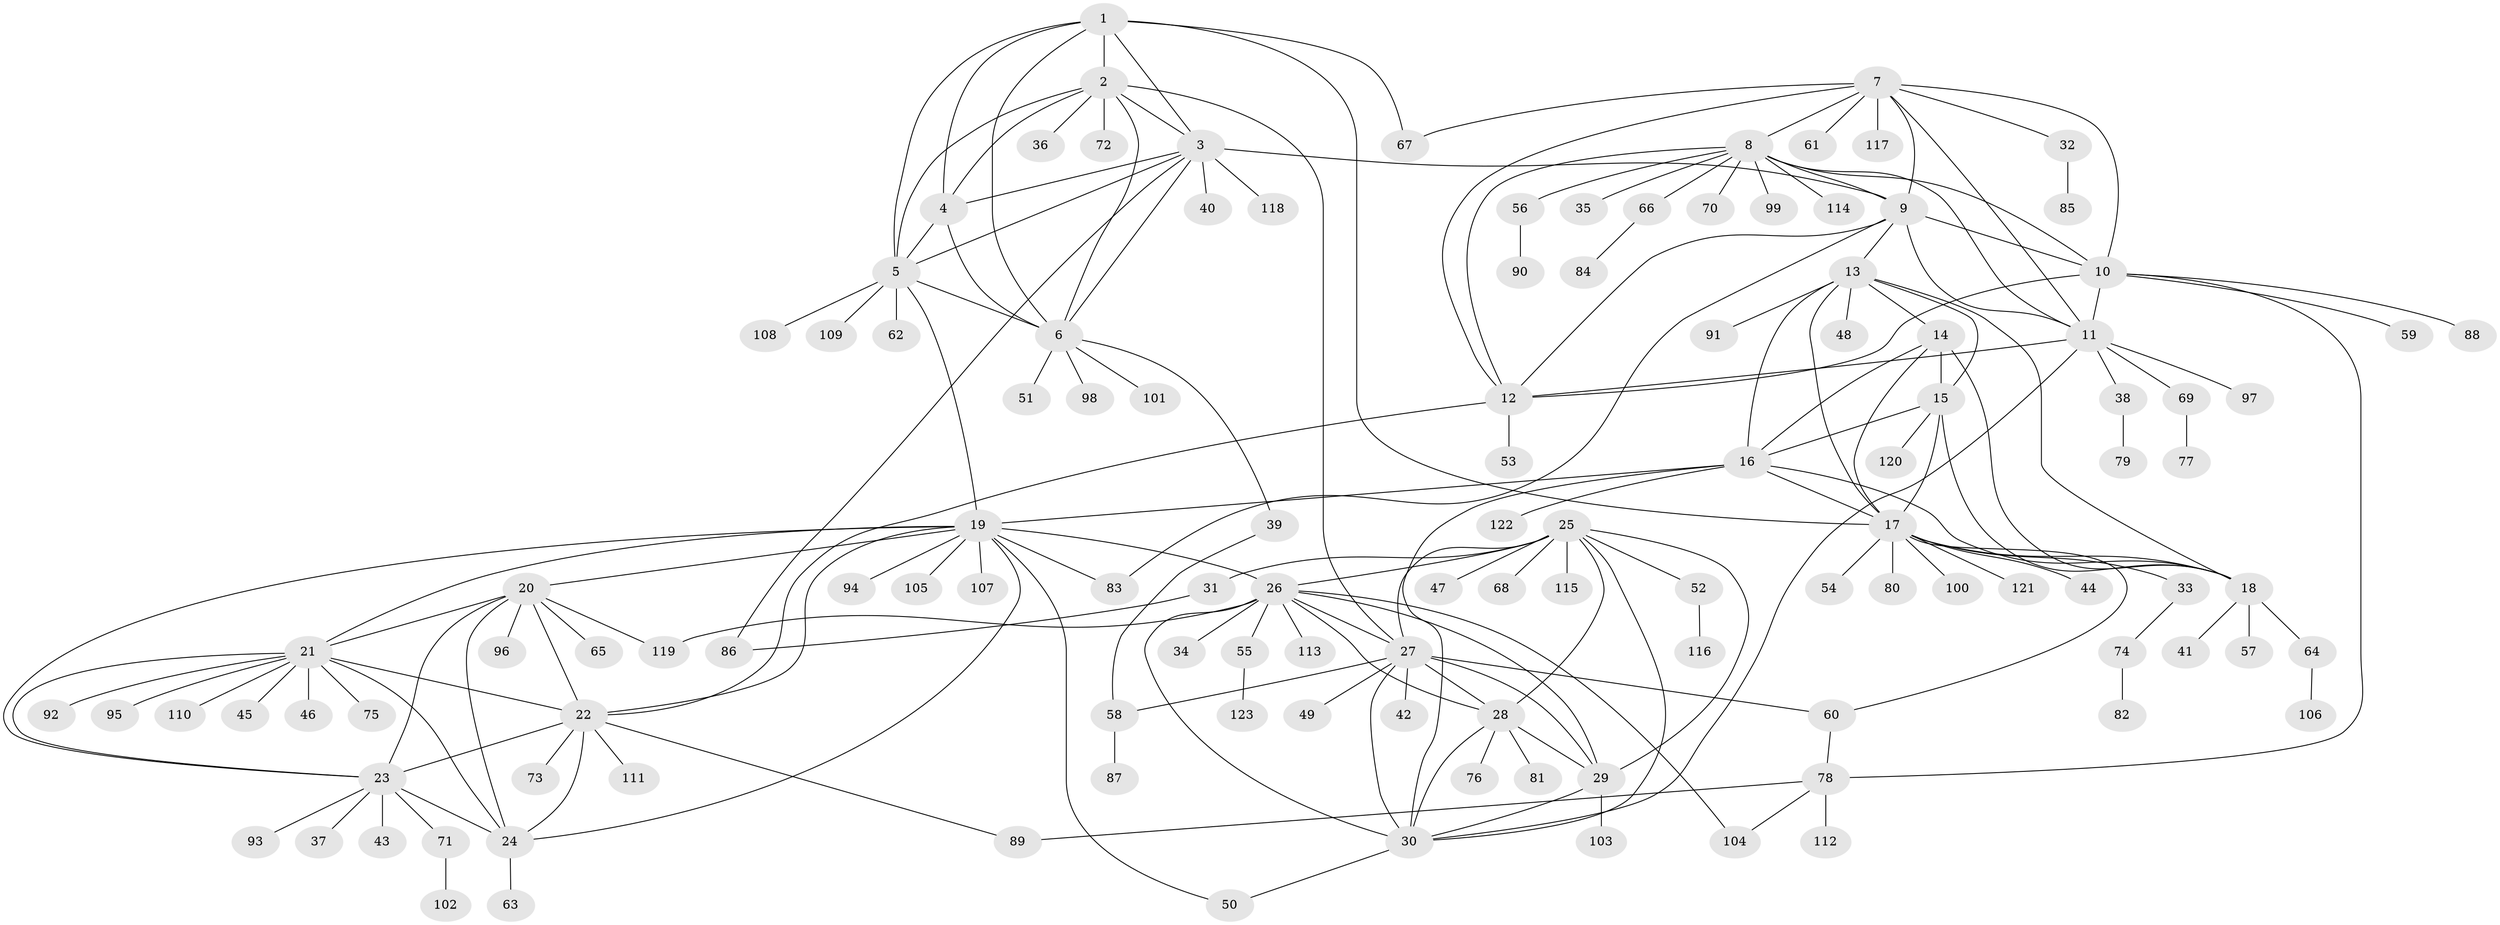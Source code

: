 // coarse degree distribution, {6: 0.031914893617021274, 7: 0.06382978723404255, 8: 0.0425531914893617, 11: 0.010638297872340425, 9: 0.05319148936170213, 4: 0.010638297872340425, 17: 0.010638297872340425, 12: 0.010638297872340425, 10: 0.02127659574468085, 5: 0.02127659574468085, 2: 0.09574468085106383, 1: 0.6276595744680851}
// Generated by graph-tools (version 1.1) at 2025/52/02/27/25 19:52:22]
// undirected, 123 vertices, 188 edges
graph export_dot {
graph [start="1"]
  node [color=gray90,style=filled];
  1;
  2;
  3;
  4;
  5;
  6;
  7;
  8;
  9;
  10;
  11;
  12;
  13;
  14;
  15;
  16;
  17;
  18;
  19;
  20;
  21;
  22;
  23;
  24;
  25;
  26;
  27;
  28;
  29;
  30;
  31;
  32;
  33;
  34;
  35;
  36;
  37;
  38;
  39;
  40;
  41;
  42;
  43;
  44;
  45;
  46;
  47;
  48;
  49;
  50;
  51;
  52;
  53;
  54;
  55;
  56;
  57;
  58;
  59;
  60;
  61;
  62;
  63;
  64;
  65;
  66;
  67;
  68;
  69;
  70;
  71;
  72;
  73;
  74;
  75;
  76;
  77;
  78;
  79;
  80;
  81;
  82;
  83;
  84;
  85;
  86;
  87;
  88;
  89;
  90;
  91;
  92;
  93;
  94;
  95;
  96;
  97;
  98;
  99;
  100;
  101;
  102;
  103;
  104;
  105;
  106;
  107;
  108;
  109;
  110;
  111;
  112;
  113;
  114;
  115;
  116;
  117;
  118;
  119;
  120;
  121;
  122;
  123;
  1 -- 2;
  1 -- 3;
  1 -- 4;
  1 -- 5;
  1 -- 6;
  1 -- 17;
  1 -- 67;
  2 -- 3;
  2 -- 4;
  2 -- 5;
  2 -- 6;
  2 -- 27;
  2 -- 36;
  2 -- 72;
  3 -- 4;
  3 -- 5;
  3 -- 6;
  3 -- 9;
  3 -- 40;
  3 -- 86;
  3 -- 118;
  4 -- 5;
  4 -- 6;
  5 -- 6;
  5 -- 19;
  5 -- 62;
  5 -- 108;
  5 -- 109;
  6 -- 39;
  6 -- 51;
  6 -- 98;
  6 -- 101;
  7 -- 8;
  7 -- 9;
  7 -- 10;
  7 -- 11;
  7 -- 12;
  7 -- 32;
  7 -- 61;
  7 -- 67;
  7 -- 117;
  8 -- 9;
  8 -- 10;
  8 -- 11;
  8 -- 12;
  8 -- 35;
  8 -- 56;
  8 -- 66;
  8 -- 70;
  8 -- 99;
  8 -- 114;
  9 -- 10;
  9 -- 11;
  9 -- 12;
  9 -- 13;
  9 -- 83;
  10 -- 11;
  10 -- 12;
  10 -- 59;
  10 -- 78;
  10 -- 88;
  11 -- 12;
  11 -- 30;
  11 -- 38;
  11 -- 69;
  11 -- 97;
  12 -- 22;
  12 -- 53;
  13 -- 14;
  13 -- 15;
  13 -- 16;
  13 -- 17;
  13 -- 18;
  13 -- 48;
  13 -- 91;
  14 -- 15;
  14 -- 16;
  14 -- 17;
  14 -- 18;
  15 -- 16;
  15 -- 17;
  15 -- 18;
  15 -- 120;
  16 -- 17;
  16 -- 18;
  16 -- 19;
  16 -- 30;
  16 -- 122;
  17 -- 18;
  17 -- 33;
  17 -- 44;
  17 -- 54;
  17 -- 60;
  17 -- 80;
  17 -- 100;
  17 -- 121;
  18 -- 41;
  18 -- 57;
  18 -- 64;
  19 -- 20;
  19 -- 21;
  19 -- 22;
  19 -- 23;
  19 -- 24;
  19 -- 26;
  19 -- 50;
  19 -- 83;
  19 -- 94;
  19 -- 105;
  19 -- 107;
  20 -- 21;
  20 -- 22;
  20 -- 23;
  20 -- 24;
  20 -- 65;
  20 -- 96;
  20 -- 119;
  21 -- 22;
  21 -- 23;
  21 -- 24;
  21 -- 45;
  21 -- 46;
  21 -- 75;
  21 -- 92;
  21 -- 95;
  21 -- 110;
  22 -- 23;
  22 -- 24;
  22 -- 73;
  22 -- 89;
  22 -- 111;
  23 -- 24;
  23 -- 37;
  23 -- 43;
  23 -- 71;
  23 -- 93;
  24 -- 63;
  25 -- 26;
  25 -- 27;
  25 -- 28;
  25 -- 29;
  25 -- 30;
  25 -- 31;
  25 -- 47;
  25 -- 52;
  25 -- 68;
  25 -- 115;
  26 -- 27;
  26 -- 28;
  26 -- 29;
  26 -- 30;
  26 -- 34;
  26 -- 55;
  26 -- 104;
  26 -- 113;
  26 -- 119;
  27 -- 28;
  27 -- 29;
  27 -- 30;
  27 -- 42;
  27 -- 49;
  27 -- 58;
  27 -- 60;
  28 -- 29;
  28 -- 30;
  28 -- 76;
  28 -- 81;
  29 -- 30;
  29 -- 103;
  30 -- 50;
  31 -- 86;
  32 -- 85;
  33 -- 74;
  38 -- 79;
  39 -- 58;
  52 -- 116;
  55 -- 123;
  56 -- 90;
  58 -- 87;
  60 -- 78;
  64 -- 106;
  66 -- 84;
  69 -- 77;
  71 -- 102;
  74 -- 82;
  78 -- 89;
  78 -- 104;
  78 -- 112;
}
